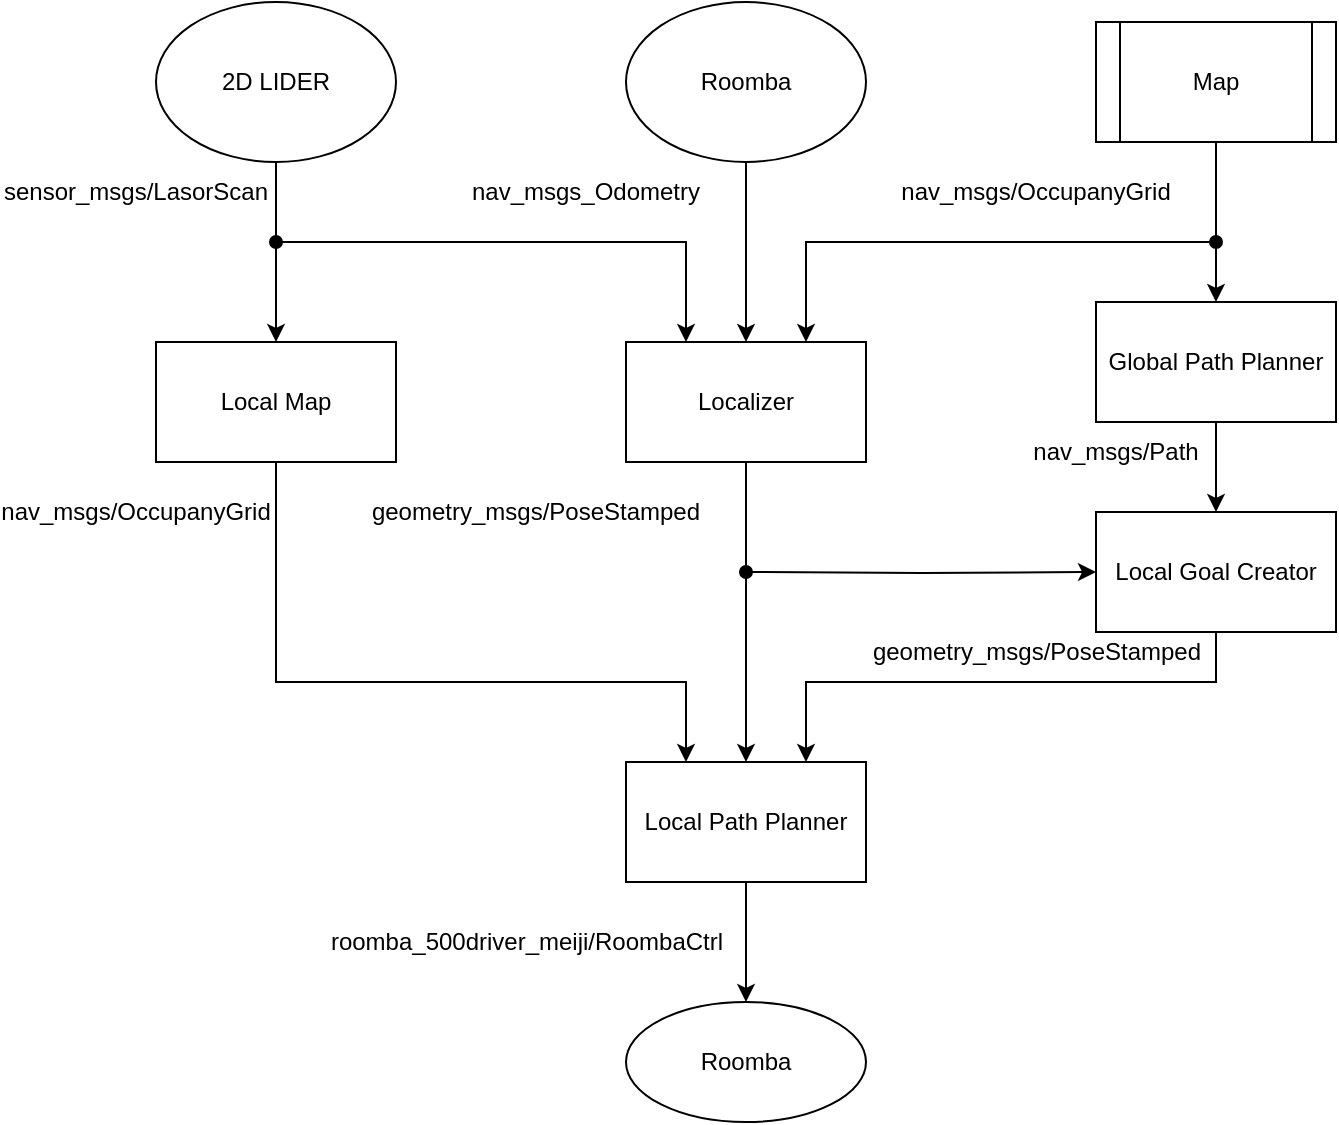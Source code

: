 <mxfile version="16.6.6" type="github">
  <diagram id="C5RBs43oDa-KdzZeNtuy" name="Page-1">
    <mxGraphModel dx="1038" dy="547" grid="1" gridSize="10" guides="1" tooltips="1" connect="1" arrows="1" fold="1" page="1" pageScale="1" pageWidth="827" pageHeight="1169" background="none" math="0" shadow="0">
      <root>
        <object label="" id="WIyWlLk6GJQsqaUBKTNV-0">
          <mxCell />
        </object>
        <mxCell id="WIyWlLk6GJQsqaUBKTNV-1" parent="WIyWlLk6GJQsqaUBKTNV-0" />
        <mxCell id="7xa6NlQf_jFmxJ6P_aAY-0" value="nav_msgs_Odometry" style="text;html=1;strokeColor=none;fillColor=none;align=center;verticalAlign=middle;whiteSpace=wrap;rounded=0;" vertex="1" parent="WIyWlLk6GJQsqaUBKTNV-1">
          <mxGeometry x="230" y="110" width="130" height="30" as="geometry" />
        </mxCell>
        <mxCell id="7xa6NlQf_jFmxJ6P_aAY-17" value="" style="edgeStyle=orthogonalEdgeStyle;rounded=0;orthogonalLoop=1;jettySize=auto;html=1;" edge="1" parent="WIyWlLk6GJQsqaUBKTNV-1" source="7xa6NlQf_jFmxJ6P_aAY-3" target="7xa6NlQf_jFmxJ6P_aAY-16">
          <mxGeometry relative="1" as="geometry" />
        </mxCell>
        <mxCell id="7xa6NlQf_jFmxJ6P_aAY-31" style="edgeStyle=orthogonalEdgeStyle;rounded=0;orthogonalLoop=1;jettySize=auto;html=1;entryX=0.75;entryY=0;entryDx=0;entryDy=0;startArrow=oval;startFill=1;" edge="1" parent="WIyWlLk6GJQsqaUBKTNV-1" target="7xa6NlQf_jFmxJ6P_aAY-6">
          <mxGeometry relative="1" as="geometry">
            <mxPoint x="610" y="150" as="sourcePoint" />
            <Array as="points">
              <mxPoint x="610" y="150" />
              <mxPoint x="405" y="150" />
            </Array>
          </mxGeometry>
        </mxCell>
        <mxCell id="7xa6NlQf_jFmxJ6P_aAY-3" value="Map" style="shape=process;whiteSpace=wrap;html=1;backgroundOutline=1;" vertex="1" parent="WIyWlLk6GJQsqaUBKTNV-1">
          <mxGeometry x="550" y="40" width="120" height="60" as="geometry" />
        </mxCell>
        <mxCell id="7xa6NlQf_jFmxJ6P_aAY-7" value="" style="edgeStyle=orthogonalEdgeStyle;rounded=0;orthogonalLoop=1;jettySize=auto;html=1;" edge="1" parent="WIyWlLk6GJQsqaUBKTNV-1" source="7xa6NlQf_jFmxJ6P_aAY-4" target="7xa6NlQf_jFmxJ6P_aAY-6">
          <mxGeometry relative="1" as="geometry" />
        </mxCell>
        <mxCell id="7xa6NlQf_jFmxJ6P_aAY-4" value="Roomba" style="ellipse;whiteSpace=wrap;html=1;" vertex="1" parent="WIyWlLk6GJQsqaUBKTNV-1">
          <mxGeometry x="315" y="30" width="120" height="80" as="geometry" />
        </mxCell>
        <mxCell id="7xa6NlQf_jFmxJ6P_aAY-21" value="" style="edgeStyle=orthogonalEdgeStyle;rounded=0;orthogonalLoop=1;jettySize=auto;html=1;strokeColor=default;exitX=0.5;exitY=1;exitDx=0;exitDy=0;" edge="1" parent="WIyWlLk6GJQsqaUBKTNV-1" source="7xa6NlQf_jFmxJ6P_aAY-6" target="7xa6NlQf_jFmxJ6P_aAY-20">
          <mxGeometry relative="1" as="geometry" />
        </mxCell>
        <mxCell id="7xa6NlQf_jFmxJ6P_aAY-35" style="edgeStyle=orthogonalEdgeStyle;rounded=0;orthogonalLoop=1;jettySize=auto;html=1;entryX=0;entryY=0.5;entryDx=0;entryDy=0;startArrow=oval;startFill=1;strokeColor=default;" edge="1" parent="WIyWlLk6GJQsqaUBKTNV-1" target="7xa6NlQf_jFmxJ6P_aAY-18">
          <mxGeometry relative="1" as="geometry">
            <mxPoint x="375" y="315" as="sourcePoint" />
          </mxGeometry>
        </mxCell>
        <mxCell id="7xa6NlQf_jFmxJ6P_aAY-6" value="Localizer" style="whiteSpace=wrap;html=1;" vertex="1" parent="WIyWlLk6GJQsqaUBKTNV-1">
          <mxGeometry x="315" y="200" width="120" height="60" as="geometry" />
        </mxCell>
        <mxCell id="7xa6NlQf_jFmxJ6P_aAY-10" style="edgeStyle=orthogonalEdgeStyle;rounded=0;orthogonalLoop=1;jettySize=auto;html=1;entryX=0.25;entryY=0;entryDx=0;entryDy=0;startArrow=oval;startFill=1;" edge="1" parent="WIyWlLk6GJQsqaUBKTNV-1" target="7xa6NlQf_jFmxJ6P_aAY-6">
          <mxGeometry relative="1" as="geometry">
            <mxPoint x="140" y="150" as="sourcePoint" />
            <Array as="points">
              <mxPoint x="140" y="150" />
              <mxPoint x="345" y="150" />
            </Array>
          </mxGeometry>
        </mxCell>
        <mxCell id="7xa6NlQf_jFmxJ6P_aAY-15" value="" style="edgeStyle=orthogonalEdgeStyle;rounded=0;orthogonalLoop=1;jettySize=auto;html=1;" edge="1" parent="WIyWlLk6GJQsqaUBKTNV-1" source="7xa6NlQf_jFmxJ6P_aAY-9" target="7xa6NlQf_jFmxJ6P_aAY-14">
          <mxGeometry relative="1" as="geometry" />
        </mxCell>
        <mxCell id="7xa6NlQf_jFmxJ6P_aAY-9" value="2D LIDER" style="ellipse;whiteSpace=wrap;html=1;" vertex="1" parent="WIyWlLk6GJQsqaUBKTNV-1">
          <mxGeometry x="80" y="30" width="120" height="80" as="geometry" />
        </mxCell>
        <mxCell id="7xa6NlQf_jFmxJ6P_aAY-23" style="edgeStyle=orthogonalEdgeStyle;rounded=0;orthogonalLoop=1;jettySize=auto;html=1;exitX=0.5;exitY=1;exitDx=0;exitDy=0;entryX=0.25;entryY=0;entryDx=0;entryDy=0;" edge="1" parent="WIyWlLk6GJQsqaUBKTNV-1" source="7xa6NlQf_jFmxJ6P_aAY-14" target="7xa6NlQf_jFmxJ6P_aAY-20">
          <mxGeometry relative="1" as="geometry">
            <Array as="points">
              <mxPoint x="140" y="370" />
              <mxPoint x="345" y="370" />
            </Array>
          </mxGeometry>
        </mxCell>
        <mxCell id="7xa6NlQf_jFmxJ6P_aAY-14" value="Local Map" style="whiteSpace=wrap;html=1;" vertex="1" parent="WIyWlLk6GJQsqaUBKTNV-1">
          <mxGeometry x="80" y="200" width="120" height="60" as="geometry" />
        </mxCell>
        <mxCell id="7xa6NlQf_jFmxJ6P_aAY-19" value="" style="edgeStyle=orthogonalEdgeStyle;rounded=0;orthogonalLoop=1;jettySize=auto;html=1;" edge="1" parent="WIyWlLk6GJQsqaUBKTNV-1" source="7xa6NlQf_jFmxJ6P_aAY-16" target="7xa6NlQf_jFmxJ6P_aAY-18">
          <mxGeometry relative="1" as="geometry" />
        </mxCell>
        <mxCell id="7xa6NlQf_jFmxJ6P_aAY-16" value="Global Path Planner" style="whiteSpace=wrap;html=1;" vertex="1" parent="WIyWlLk6GJQsqaUBKTNV-1">
          <mxGeometry x="550" y="180" width="120" height="60" as="geometry" />
        </mxCell>
        <mxCell id="7xa6NlQf_jFmxJ6P_aAY-22" style="edgeStyle=orthogonalEdgeStyle;rounded=0;orthogonalLoop=1;jettySize=auto;html=1;entryX=0.75;entryY=0;entryDx=0;entryDy=0;" edge="1" parent="WIyWlLk6GJQsqaUBKTNV-1" source="7xa6NlQf_jFmxJ6P_aAY-18" target="7xa6NlQf_jFmxJ6P_aAY-20">
          <mxGeometry relative="1" as="geometry">
            <Array as="points">
              <mxPoint x="610" y="370" />
              <mxPoint x="405" y="370" />
            </Array>
          </mxGeometry>
        </mxCell>
        <mxCell id="7xa6NlQf_jFmxJ6P_aAY-18" value="Local Goal Creator" style="whiteSpace=wrap;html=1;" vertex="1" parent="WIyWlLk6GJQsqaUBKTNV-1">
          <mxGeometry x="550" y="285" width="120" height="60" as="geometry" />
        </mxCell>
        <mxCell id="7xa6NlQf_jFmxJ6P_aAY-25" value="" style="edgeStyle=orthogonalEdgeStyle;rounded=0;orthogonalLoop=1;jettySize=auto;html=1;" edge="1" parent="WIyWlLk6GJQsqaUBKTNV-1" source="7xa6NlQf_jFmxJ6P_aAY-20" target="7xa6NlQf_jFmxJ6P_aAY-24">
          <mxGeometry relative="1" as="geometry" />
        </mxCell>
        <mxCell id="7xa6NlQf_jFmxJ6P_aAY-20" value="Local Path Planner" style="whiteSpace=wrap;html=1;" vertex="1" parent="WIyWlLk6GJQsqaUBKTNV-1">
          <mxGeometry x="315" y="410" width="120" height="60" as="geometry" />
        </mxCell>
        <mxCell id="7xa6NlQf_jFmxJ6P_aAY-24" value="Roomba" style="ellipse;whiteSpace=wrap;html=1;" vertex="1" parent="WIyWlLk6GJQsqaUBKTNV-1">
          <mxGeometry x="315" y="530" width="120" height="60" as="geometry" />
        </mxCell>
        <mxCell id="7xa6NlQf_jFmxJ6P_aAY-27" value="geometry_msgs/PoseStamped" style="text;html=1;strokeColor=none;fillColor=none;align=center;verticalAlign=middle;whiteSpace=wrap;rounded=0;" vertex="1" parent="WIyWlLk6GJQsqaUBKTNV-1">
          <mxGeometry x="240" y="270" width="60" height="30" as="geometry" />
        </mxCell>
        <mxCell id="7xa6NlQf_jFmxJ6P_aAY-28" value="sensor_msgs/LasorScan" style="text;html=1;strokeColor=none;fillColor=none;align=center;verticalAlign=middle;whiteSpace=wrap;rounded=0;" vertex="1" parent="WIyWlLk6GJQsqaUBKTNV-1">
          <mxGeometry x="40" y="110" width="60" height="30" as="geometry" />
        </mxCell>
        <mxCell id="7xa6NlQf_jFmxJ6P_aAY-29" value="nav_msgs/OccupanyGrid" style="text;html=1;strokeColor=none;fillColor=none;align=center;verticalAlign=middle;whiteSpace=wrap;rounded=0;" vertex="1" parent="WIyWlLk6GJQsqaUBKTNV-1">
          <mxGeometry x="490" y="110" width="60" height="30" as="geometry" />
        </mxCell>
        <mxCell id="7xa6NlQf_jFmxJ6P_aAY-30" value="nav_msgs/Path" style="text;html=1;strokeColor=none;fillColor=none;align=center;verticalAlign=middle;whiteSpace=wrap;rounded=0;" vertex="1" parent="WIyWlLk6GJQsqaUBKTNV-1">
          <mxGeometry x="530" y="240" width="60" height="30" as="geometry" />
        </mxCell>
        <mxCell id="7xa6NlQf_jFmxJ6P_aAY-36" value="geometry_msgs/PoseStamped" style="text;html=1;align=center;verticalAlign=middle;resizable=0;points=[];autosize=1;strokeColor=none;fillColor=none;" vertex="1" parent="WIyWlLk6GJQsqaUBKTNV-1">
          <mxGeometry x="430" y="345" width="180" height="20" as="geometry" />
        </mxCell>
        <mxCell id="7xa6NlQf_jFmxJ6P_aAY-37" value="nav_msgs/OccupanyGrid" style="text;html=1;strokeColor=none;fillColor=none;align=center;verticalAlign=middle;whiteSpace=wrap;rounded=0;" vertex="1" parent="WIyWlLk6GJQsqaUBKTNV-1">
          <mxGeometry x="40" y="270" width="60" height="30" as="geometry" />
        </mxCell>
        <mxCell id="7xa6NlQf_jFmxJ6P_aAY-38" value="roomba_500driver_meiji/RoombaCtrl" style="text;html=1;align=center;verticalAlign=middle;resizable=0;points=[];autosize=1;strokeColor=none;fillColor=none;" vertex="1" parent="WIyWlLk6GJQsqaUBKTNV-1">
          <mxGeometry x="160" y="490" width="210" height="20" as="geometry" />
        </mxCell>
      </root>
    </mxGraphModel>
  </diagram>
</mxfile>
